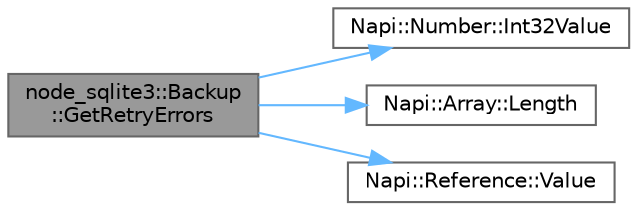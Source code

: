 digraph "node_sqlite3::Backup::GetRetryErrors"
{
 // LATEX_PDF_SIZE
  bgcolor="transparent";
  edge [fontname=Helvetica,fontsize=10,labelfontname=Helvetica,labelfontsize=10];
  node [fontname=Helvetica,fontsize=10,shape=box,height=0.2,width=0.4];
  rankdir="LR";
  Node1 [id="Node000001",label="node_sqlite3::Backup\l::GetRetryErrors",height=0.2,width=0.4,color="gray40", fillcolor="grey60", style="filled", fontcolor="black",tooltip=" "];
  Node1 -> Node2 [id="edge4_Node000001_Node000002",color="steelblue1",style="solid",tooltip=" "];
  Node2 [id="Node000002",label="Napi::Number::Int32Value",height=0.2,width=0.4,color="grey40", fillcolor="white", style="filled",URL="$class_napi_1_1_number.html#abdf11072936503eb2de3f64eb6cfb2e1",tooltip="Converts a Number value to a 32-bit signed integer value."];
  Node1 -> Node3 [id="edge5_Node000001_Node000003",color="steelblue1",style="solid",tooltip=" "];
  Node3 [id="Node000003",label="Napi::Array::Length",height=0.2,width=0.4,color="grey40", fillcolor="white", style="filled",URL="$class_napi_1_1_array.html#a555d779be326dc29df310cc1e4ecb168",tooltip=" "];
  Node1 -> Node4 [id="edge6_Node000001_Node000004",color="steelblue1",style="solid",tooltip=" "];
  Node4 [id="Node000004",label="Napi::Reference::Value",height=0.2,width=0.4,color="grey40", fillcolor="white", style="filled",URL="$class_napi_1_1_reference.html#ae7f2d23d1f33cdbcfb4aa1b89193c5ae",tooltip=" "];
}
